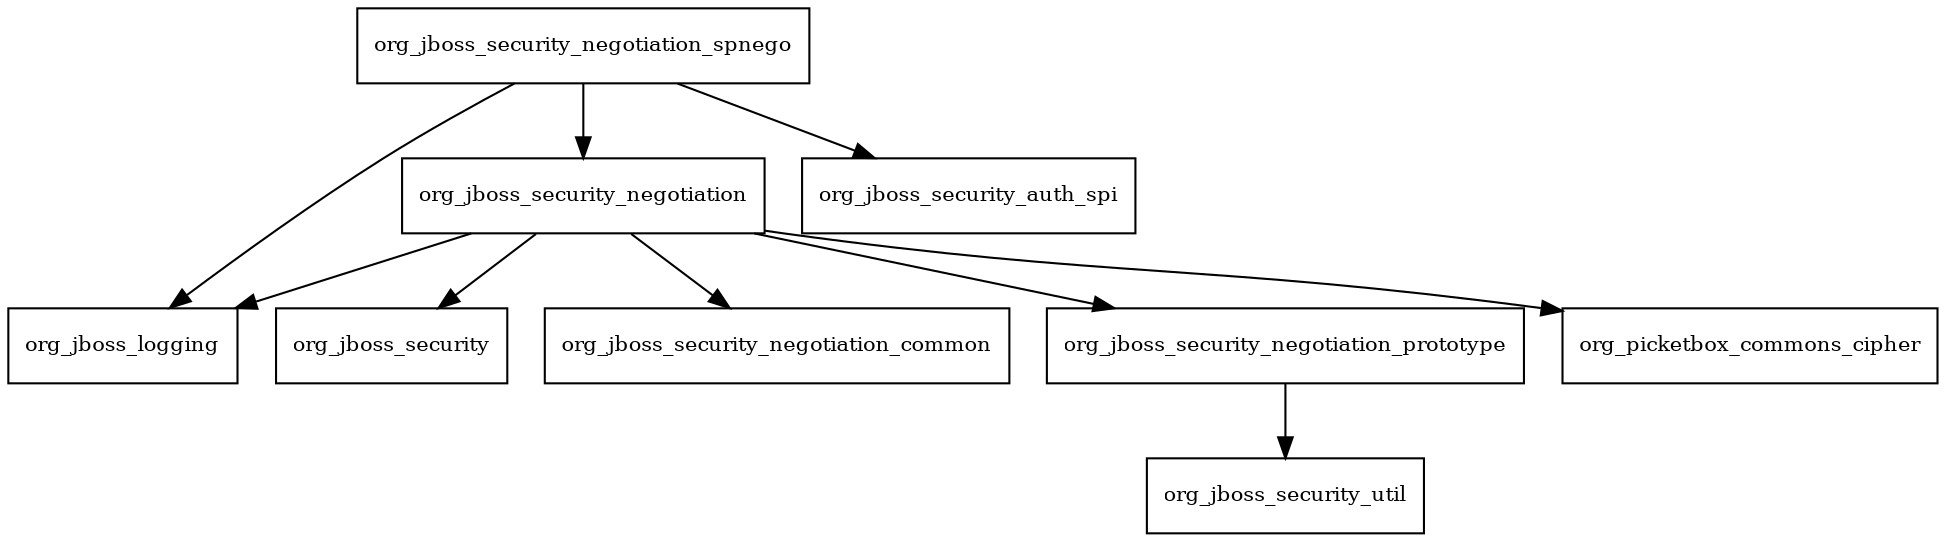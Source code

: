 digraph jboss_negotiation_extras_2_3_3_Final_redhat_1_package_dependencies {
  node [shape = box, fontsize=10.0];
  org_jboss_security_negotiation -> org_jboss_logging;
  org_jboss_security_negotiation -> org_jboss_security;
  org_jboss_security_negotiation -> org_jboss_security_negotiation_common;
  org_jboss_security_negotiation -> org_jboss_security_negotiation_prototype;
  org_jboss_security_negotiation -> org_picketbox_commons_cipher;
  org_jboss_security_negotiation_prototype -> org_jboss_security_util;
  org_jboss_security_negotiation_spnego -> org_jboss_logging;
  org_jboss_security_negotiation_spnego -> org_jboss_security_auth_spi;
  org_jboss_security_negotiation_spnego -> org_jboss_security_negotiation;
}
